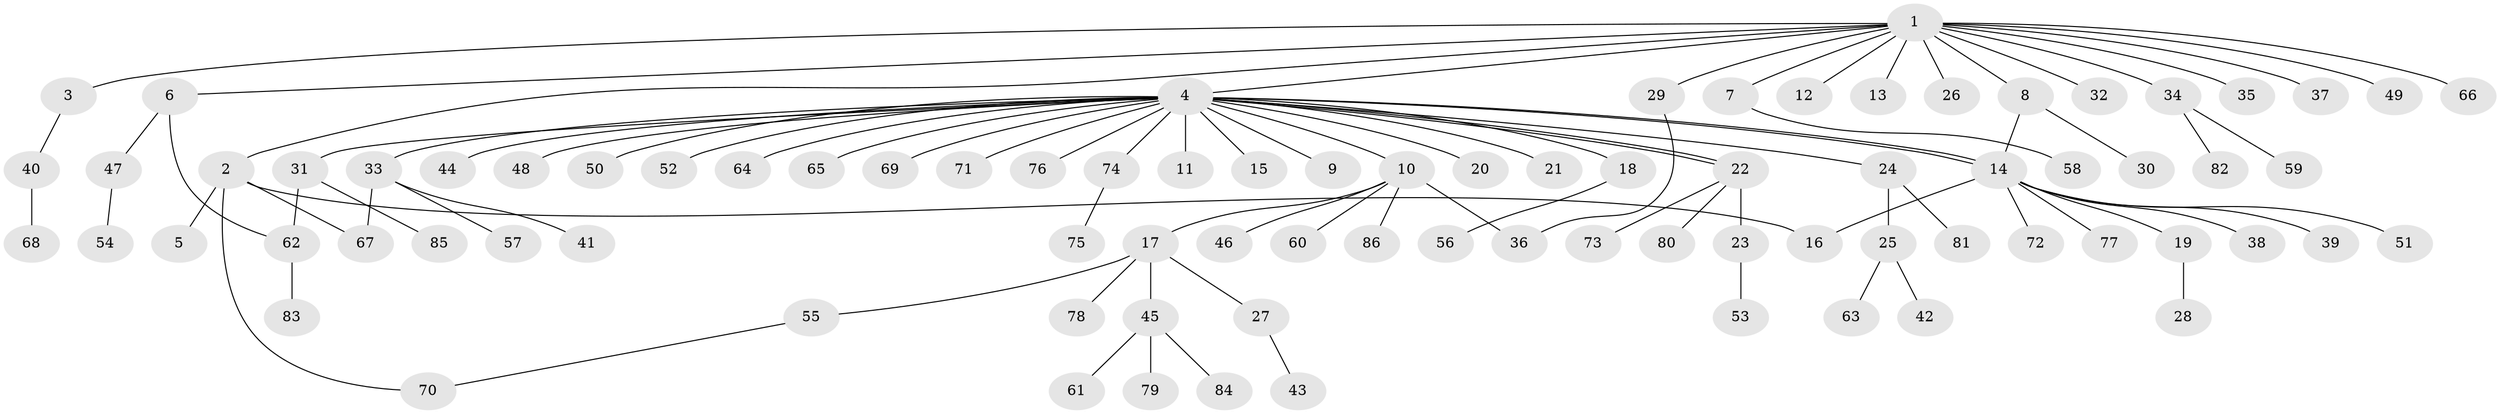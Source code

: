 // Generated by graph-tools (version 1.1) at 2025/35/03/09/25 02:35:39]
// undirected, 86 vertices, 93 edges
graph export_dot {
graph [start="1"]
  node [color=gray90,style=filled];
  1;
  2;
  3;
  4;
  5;
  6;
  7;
  8;
  9;
  10;
  11;
  12;
  13;
  14;
  15;
  16;
  17;
  18;
  19;
  20;
  21;
  22;
  23;
  24;
  25;
  26;
  27;
  28;
  29;
  30;
  31;
  32;
  33;
  34;
  35;
  36;
  37;
  38;
  39;
  40;
  41;
  42;
  43;
  44;
  45;
  46;
  47;
  48;
  49;
  50;
  51;
  52;
  53;
  54;
  55;
  56;
  57;
  58;
  59;
  60;
  61;
  62;
  63;
  64;
  65;
  66;
  67;
  68;
  69;
  70;
  71;
  72;
  73;
  74;
  75;
  76;
  77;
  78;
  79;
  80;
  81;
  82;
  83;
  84;
  85;
  86;
  1 -- 2;
  1 -- 3;
  1 -- 4;
  1 -- 6;
  1 -- 7;
  1 -- 8;
  1 -- 12;
  1 -- 13;
  1 -- 26;
  1 -- 29;
  1 -- 32;
  1 -- 34;
  1 -- 35;
  1 -- 37;
  1 -- 49;
  1 -- 66;
  2 -- 5;
  2 -- 16;
  2 -- 67;
  2 -- 70;
  3 -- 40;
  4 -- 9;
  4 -- 10;
  4 -- 11;
  4 -- 14;
  4 -- 14;
  4 -- 15;
  4 -- 18;
  4 -- 20;
  4 -- 21;
  4 -- 22;
  4 -- 22;
  4 -- 24;
  4 -- 31;
  4 -- 33;
  4 -- 44;
  4 -- 48;
  4 -- 50;
  4 -- 52;
  4 -- 64;
  4 -- 65;
  4 -- 69;
  4 -- 71;
  4 -- 74;
  4 -- 76;
  6 -- 47;
  6 -- 62;
  7 -- 58;
  8 -- 14;
  8 -- 30;
  10 -- 17;
  10 -- 36;
  10 -- 46;
  10 -- 60;
  10 -- 86;
  14 -- 16;
  14 -- 19;
  14 -- 38;
  14 -- 39;
  14 -- 51;
  14 -- 72;
  14 -- 77;
  17 -- 27;
  17 -- 45;
  17 -- 55;
  17 -- 78;
  18 -- 56;
  19 -- 28;
  22 -- 23;
  22 -- 73;
  22 -- 80;
  23 -- 53;
  24 -- 25;
  24 -- 81;
  25 -- 42;
  25 -- 63;
  27 -- 43;
  29 -- 36;
  31 -- 62;
  31 -- 85;
  33 -- 41;
  33 -- 57;
  33 -- 67;
  34 -- 59;
  34 -- 82;
  40 -- 68;
  45 -- 61;
  45 -- 79;
  45 -- 84;
  47 -- 54;
  55 -- 70;
  62 -- 83;
  74 -- 75;
}
